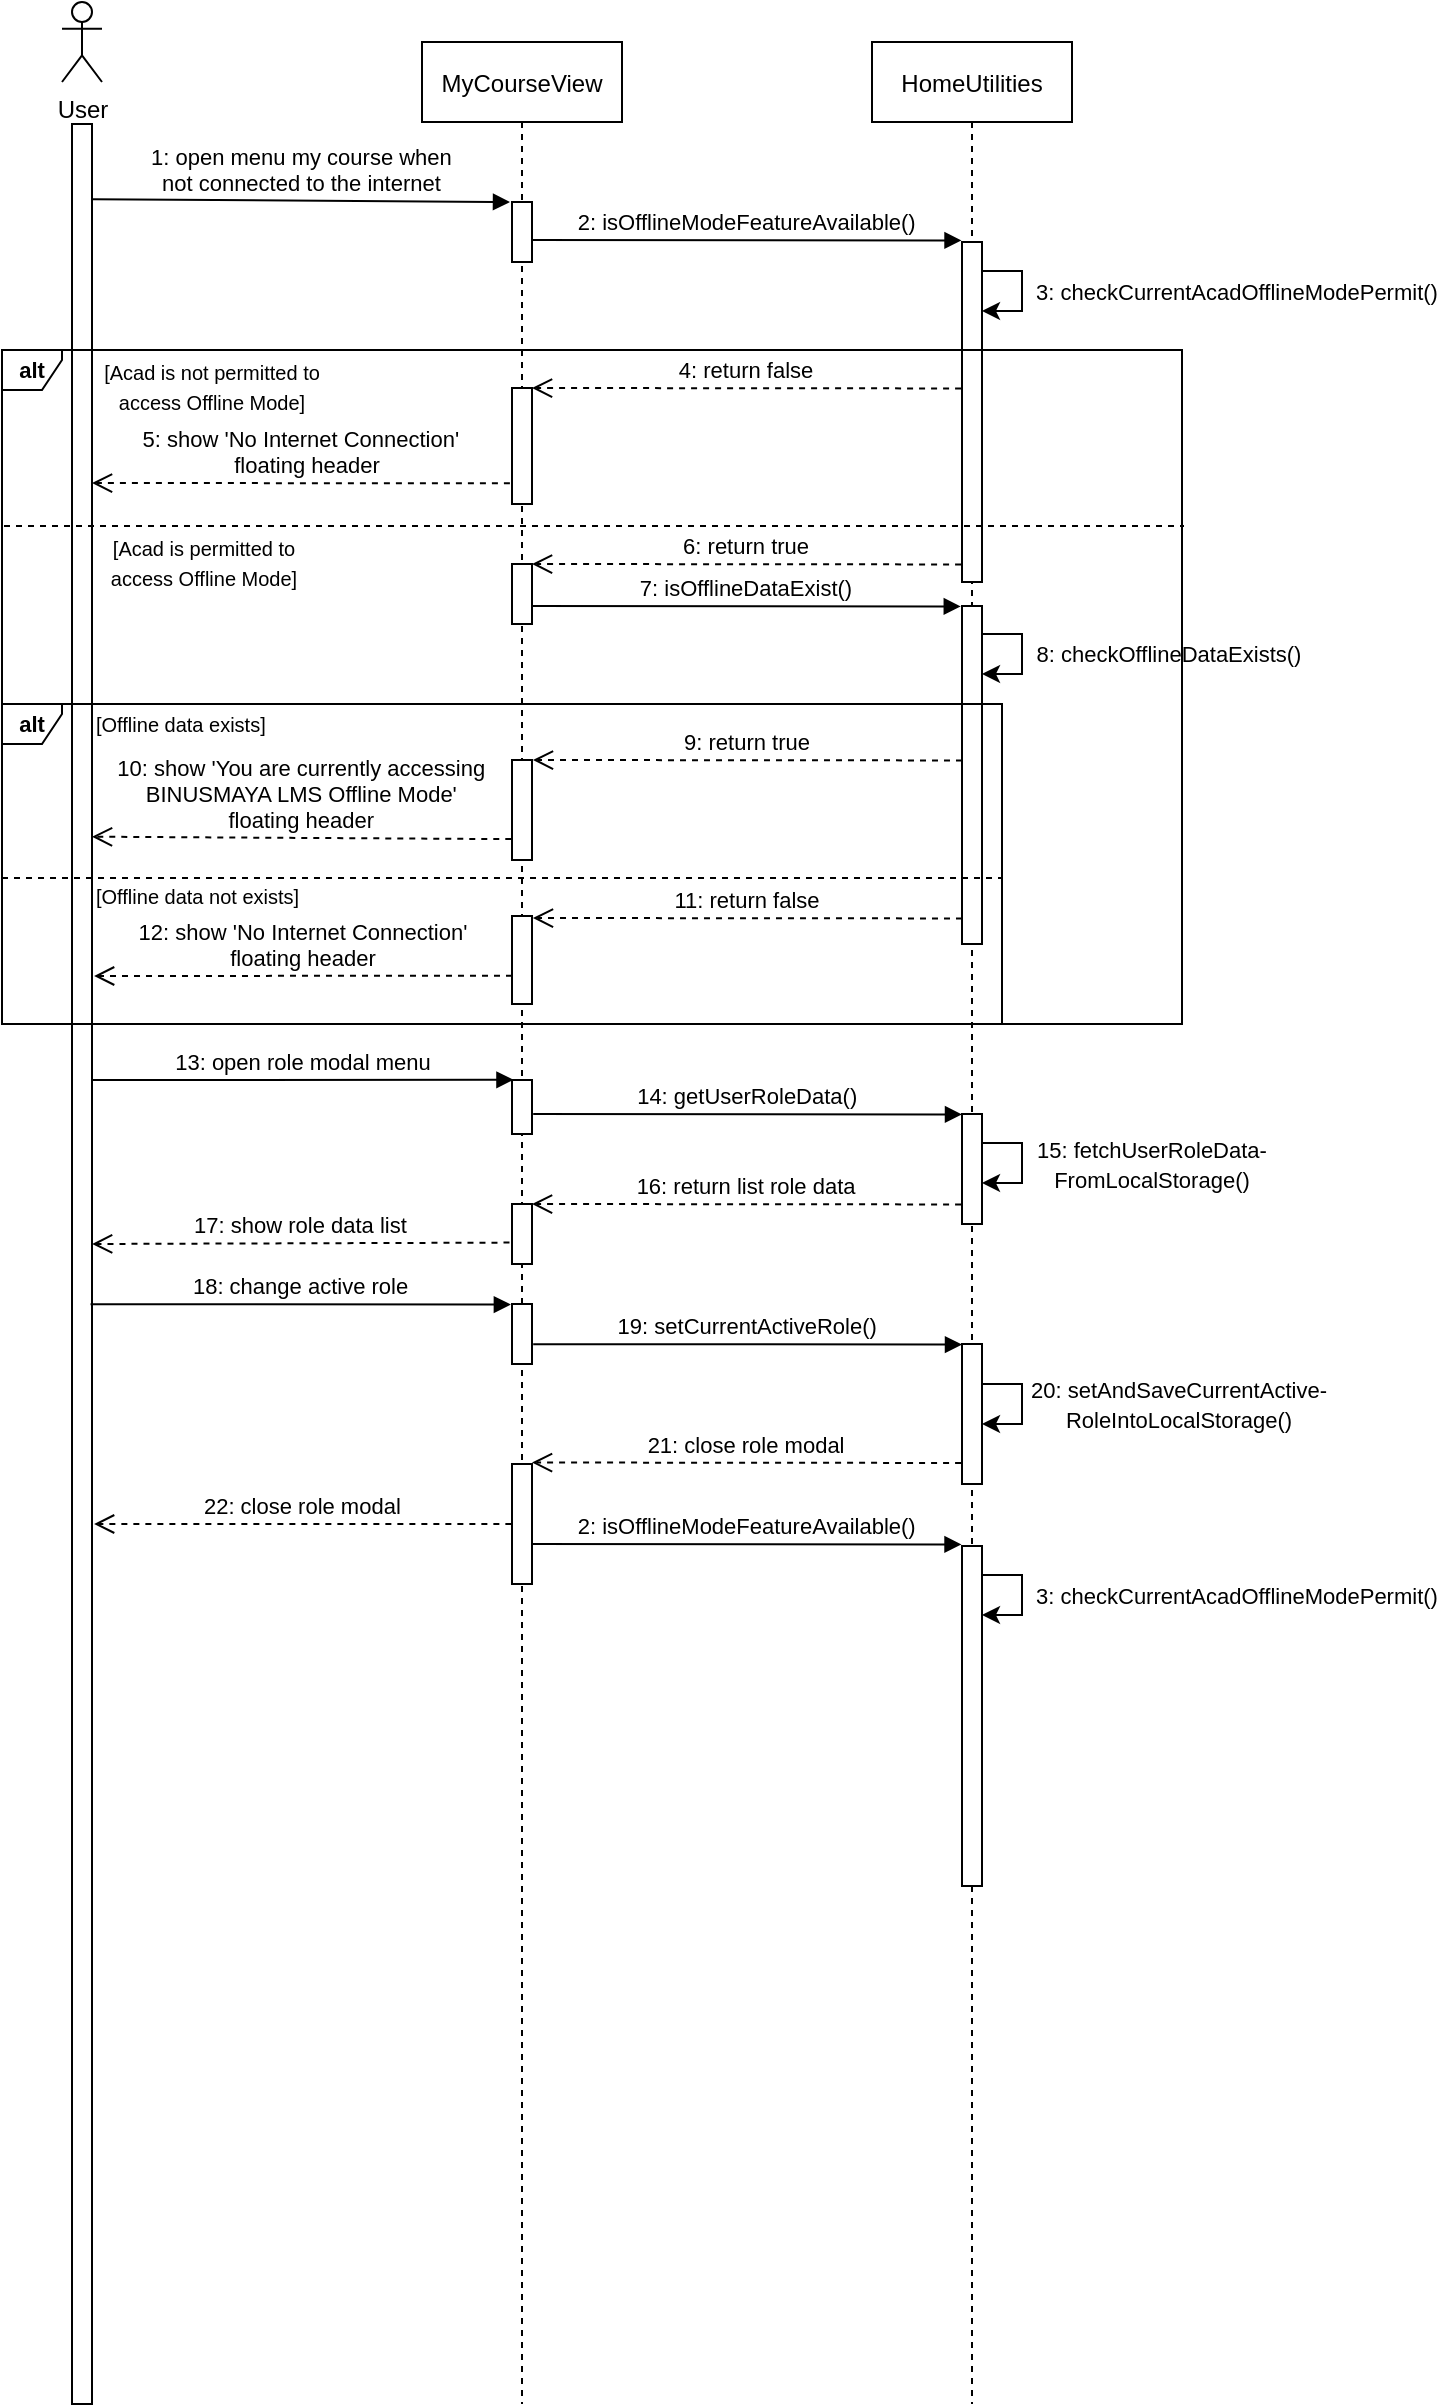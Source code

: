 <mxfile version="20.8.3" type="github">
  <diagram id="kgpKYQtTHZ0yAKxKKP6v" name="Page-1">
    <mxGraphModel dx="2613" dy="505" grid="1" gridSize="10" guides="1" tooltips="1" connect="1" arrows="1" fold="1" page="1" pageScale="1" pageWidth="850" pageHeight="1100" math="0" shadow="0">
      <root>
        <mxCell id="0" />
        <mxCell id="1" parent="0" />
        <mxCell id="3nuBFxr9cyL0pnOWT2aG-1" value="MyCourseView" style="shape=umlLifeline;perimeter=lifelinePerimeter;container=1;collapsible=0;recursiveResize=0;rounded=0;shadow=0;strokeWidth=1;" parent="1" vertex="1">
          <mxGeometry x="-680" y="59" width="100" height="1181" as="geometry" />
        </mxCell>
        <mxCell id="3nuBFxr9cyL0pnOWT2aG-2" value="" style="points=[];perimeter=orthogonalPerimeter;rounded=0;shadow=0;strokeWidth=1;" parent="3nuBFxr9cyL0pnOWT2aG-1" vertex="1">
          <mxGeometry x="45" y="80" width="10" height="30" as="geometry" />
        </mxCell>
        <mxCell id="VgFMn7d585Ha0XAmIZsE-6" value="1: open menu my course when &#xa;not connected to the internet" style="verticalAlign=bottom;endArrow=block;shadow=0;strokeWidth=1;fontStyle=0;labelBorderColor=none;labelBackgroundColor=none;exitX=1.021;exitY=0.034;exitDx=0;exitDy=0;exitPerimeter=0;" parent="3nuBFxr9cyL0pnOWT2aG-1" edge="1">
          <mxGeometry relative="1" as="geometry">
            <mxPoint x="-164.79" y="78.62" as="sourcePoint" />
            <mxPoint x="44" y="80" as="targetPoint" />
          </mxGeometry>
        </mxCell>
        <mxCell id="3nuBFxr9cyL0pnOWT2aG-5" value="HomeUtilities" style="shape=umlLifeline;perimeter=lifelinePerimeter;container=1;collapsible=0;recursiveResize=0;rounded=0;shadow=0;strokeWidth=1;" parent="1" vertex="1">
          <mxGeometry x="-455" y="59" width="100" height="1181" as="geometry" />
        </mxCell>
        <mxCell id="VgFMn7d585Ha0XAmIZsE-7" value="2: isOfflineModeFeatureAvailable()" style="verticalAlign=bottom;endArrow=block;shadow=0;strokeWidth=1;fontStyle=0;labelBorderColor=none;labelBackgroundColor=none;entryX=-0.024;entryY=0.003;entryDx=0;entryDy=0;entryPerimeter=0;" parent="3nuBFxr9cyL0pnOWT2aG-5" edge="1">
          <mxGeometry relative="1" as="geometry">
            <mxPoint x="-169.633" y="99" as="sourcePoint" />
            <mxPoint x="44.76" y="99.21" as="targetPoint" />
          </mxGeometry>
        </mxCell>
        <mxCell id="VgFMn7d585Ha0XAmIZsE-16" value="" style="points=[];perimeter=orthogonalPerimeter;rounded=0;shadow=0;strokeWidth=1;" parent="3nuBFxr9cyL0pnOWT2aG-5" vertex="1">
          <mxGeometry x="45" y="100" width="10" height="170" as="geometry" />
        </mxCell>
        <mxCell id="VgFMn7d585Ha0XAmIZsE-17" value="" style="endArrow=classic;html=1;rounded=0;labelBackgroundColor=none;labelBorderColor=none;edgeStyle=elbowEdgeStyle;" parent="3nuBFxr9cyL0pnOWT2aG-5" edge="1">
          <mxGeometry x="-1" y="41" width="50" height="50" relative="1" as="geometry">
            <mxPoint x="55" y="114.5" as="sourcePoint" />
            <mxPoint x="55" y="134.5" as="targetPoint" />
            <Array as="points">
              <mxPoint x="75" y="124.5" />
            </Array>
            <mxPoint x="-40" y="31" as="offset" />
          </mxGeometry>
        </mxCell>
        <mxCell id="D12k0bA-BJYKIJGbDswn-10" value="" style="group" parent="1" vertex="1" connectable="0">
          <mxGeometry x="-860" y="59" width="20" height="710" as="geometry" />
        </mxCell>
        <mxCell id="D12k0bA-BJYKIJGbDswn-4" value="User" style="shape=umlActor;verticalLabelPosition=bottom;verticalAlign=top;html=1;outlineConnect=0;" parent="D12k0bA-BJYKIJGbDswn-10" vertex="1">
          <mxGeometry y="-20" width="20" height="40" as="geometry" />
        </mxCell>
        <mxCell id="VgFMn7d585Ha0XAmIZsE-19" value="&lt;font style=&quot;font-size: 11px;&quot;&gt;3: checkCurrentAcadOfflineModePermit()&lt;/font&gt;" style="text;html=1;strokeColor=none;fillColor=none;align=center;verticalAlign=middle;whiteSpace=wrap;rounded=0;" parent="1" vertex="1">
          <mxGeometry x="-375" y="174" width="205" height="20" as="geometry" />
        </mxCell>
        <mxCell id="VgFMn7d585Ha0XAmIZsE-21" value="" style="points=[];perimeter=orthogonalPerimeter;rounded=0;shadow=0;strokeWidth=1;" parent="1" vertex="1">
          <mxGeometry x="-855" y="100" width="10" height="1140" as="geometry" />
        </mxCell>
        <mxCell id="VgFMn7d585Ha0XAmIZsE-23" value="&lt;b&gt;alt&lt;/b&gt;" style="shape=umlFrame;whiteSpace=wrap;html=1;fontSize=11;width=30;height=20;fillColor=none;" parent="1" vertex="1">
          <mxGeometry x="-890" y="213" width="590" height="337" as="geometry" />
        </mxCell>
        <mxCell id="VgFMn7d585Ha0XAmIZsE-24" value="&lt;span style=&quot;font-size: 10px;&quot;&gt;[Acad is not permitted to access Offline Mode]&lt;/span&gt;" style="text;html=1;strokeColor=none;fillColor=none;align=center;verticalAlign=middle;whiteSpace=wrap;rounded=0;" parent="1" vertex="1">
          <mxGeometry x="-840" y="213" width="110" height="35.5" as="geometry" />
        </mxCell>
        <mxCell id="VgFMn7d585Ha0XAmIZsE-25" value="" style="points=[];perimeter=orthogonalPerimeter;rounded=0;shadow=0;strokeWidth=1;" parent="1" vertex="1">
          <mxGeometry x="-635" y="232" width="10" height="58" as="geometry" />
        </mxCell>
        <mxCell id="VgFMn7d585Ha0XAmIZsE-26" value="4: return false" style="verticalAlign=bottom;endArrow=open;dashed=1;endSize=8;exitX=0;exitY=0.95;shadow=0;strokeWidth=1;entryX=1.046;entryY=0.283;entryDx=0;entryDy=0;entryPerimeter=0;" parent="1" edge="1">
          <mxGeometry relative="1" as="geometry">
            <mxPoint x="-625" y="232" as="targetPoint" />
            <mxPoint x="-410.46" y="232.22" as="sourcePoint" />
          </mxGeometry>
        </mxCell>
        <mxCell id="VgFMn7d585Ha0XAmIZsE-49" value="" style="line;strokeWidth=1;fillColor=none;align=left;verticalAlign=middle;spacingTop=-1;spacingLeft=3;spacingRight=3;rotatable=0;labelPosition=right;points=[];portConstraint=eastwest;strokeColor=inherit;fontSize=10;dashed=1;" parent="1" vertex="1">
          <mxGeometry x="-889" y="297" width="590" height="8" as="geometry" />
        </mxCell>
        <mxCell id="VgFMn7d585Ha0XAmIZsE-50" value="&lt;span style=&quot;font-size: 10px;&quot;&gt;[Acad is permitted to access Offline Mode]&lt;/span&gt;" style="text;html=1;strokeColor=none;fillColor=none;align=center;verticalAlign=middle;whiteSpace=wrap;rounded=0;" parent="1" vertex="1">
          <mxGeometry x="-844" y="301" width="110" height="35.5" as="geometry" />
        </mxCell>
        <mxCell id="VgFMn7d585Ha0XAmIZsE-52" value="6: return true" style="verticalAlign=bottom;endArrow=open;dashed=1;endSize=8;exitX=0;exitY=0.95;shadow=0;strokeWidth=1;entryX=1.046;entryY=0.283;entryDx=0;entryDy=0;entryPerimeter=0;" parent="1" edge="1">
          <mxGeometry relative="1" as="geometry">
            <mxPoint x="-625.0" y="320" as="targetPoint" />
            <mxPoint x="-410.46" y="320.22" as="sourcePoint" />
          </mxGeometry>
        </mxCell>
        <mxCell id="Guo4P8dY95QTmtFHYeZ4-5" value="5: show &#39;No Internet Connection&#39;&#xa;  floating header" style="verticalAlign=bottom;endArrow=open;dashed=1;endSize=8;shadow=0;strokeWidth=1;entryX=1.046;entryY=0.283;entryDx=0;entryDy=0;entryPerimeter=0;exitX=-0.105;exitY=0.86;exitDx=0;exitDy=0;exitPerimeter=0;labelBackgroundColor=none;" parent="1" edge="1">
          <mxGeometry relative="1" as="geometry">
            <mxPoint x="-845.0" y="279.5" as="targetPoint" />
            <mxPoint x="-636.05" y="279.66" as="sourcePoint" />
          </mxGeometry>
        </mxCell>
        <mxCell id="Guo4P8dY95QTmtFHYeZ4-6" value="" style="points=[];perimeter=orthogonalPerimeter;rounded=0;shadow=0;strokeWidth=1;" parent="1" vertex="1">
          <mxGeometry x="-635" y="320" width="10" height="30" as="geometry" />
        </mxCell>
        <mxCell id="Guo4P8dY95QTmtFHYeZ4-7" value="7: isOfflineDataExist()" style="verticalAlign=bottom;endArrow=block;shadow=0;strokeWidth=1;fontStyle=0;labelBorderColor=none;labelBackgroundColor=none;entryX=-0.024;entryY=0.003;entryDx=0;entryDy=0;entryPerimeter=0;" parent="1" edge="1">
          <mxGeometry relative="1" as="geometry">
            <mxPoint x="-625.003" y="341" as="sourcePoint" />
            <mxPoint x="-410.61" y="341.21" as="targetPoint" />
          </mxGeometry>
        </mxCell>
        <mxCell id="Guo4P8dY95QTmtFHYeZ4-8" value="" style="endArrow=classic;html=1;rounded=0;labelBackgroundColor=none;labelBorderColor=none;edgeStyle=elbowEdgeStyle;" parent="1" edge="1">
          <mxGeometry x="-1" y="41" width="50" height="50" relative="1" as="geometry">
            <mxPoint x="-400" y="355" as="sourcePoint" />
            <mxPoint x="-400" y="375" as="targetPoint" />
            <Array as="points">
              <mxPoint x="-380" y="365" />
            </Array>
            <mxPoint x="-40" y="31" as="offset" />
          </mxGeometry>
        </mxCell>
        <mxCell id="Guo4P8dY95QTmtFHYeZ4-9" value="&lt;font style=&quot;font-size: 11px;&quot;&gt;8: checkOfflineDataExists()&lt;/font&gt;" style="text;html=1;strokeColor=none;fillColor=none;align=center;verticalAlign=middle;whiteSpace=wrap;rounded=0;" parent="1" vertex="1">
          <mxGeometry x="-374" y="354.5" width="135" height="20" as="geometry" />
        </mxCell>
        <mxCell id="Guo4P8dY95QTmtFHYeZ4-10" value="" style="points=[];perimeter=orthogonalPerimeter;rounded=0;shadow=0;strokeWidth=1;" parent="1" vertex="1">
          <mxGeometry x="-410" y="341" width="10" height="169" as="geometry" />
        </mxCell>
        <mxCell id="Guo4P8dY95QTmtFHYeZ4-11" value="&lt;b&gt;alt&lt;/b&gt;" style="shape=umlFrame;whiteSpace=wrap;html=1;fontSize=11;width=30;height=20;fillColor=none;" parent="1" vertex="1">
          <mxGeometry x="-890" y="390" width="500" height="160" as="geometry" />
        </mxCell>
        <mxCell id="Guo4P8dY95QTmtFHYeZ4-12" value="&lt;span style=&quot;font-size: 10px;&quot;&gt;[Offline data exists]&lt;/span&gt;" style="text;html=1;strokeColor=none;fillColor=none;align=left;verticalAlign=middle;whiteSpace=wrap;rounded=0;" parent="1" vertex="1">
          <mxGeometry x="-845" y="390" width="110" height="20" as="geometry" />
        </mxCell>
        <mxCell id="Guo4P8dY95QTmtFHYeZ4-13" value="9: return true" style="verticalAlign=bottom;endArrow=open;dashed=1;endSize=8;exitX=0;exitY=0.95;shadow=0;strokeWidth=1;entryX=1.046;entryY=0.283;entryDx=0;entryDy=0;entryPerimeter=0;" parent="1" edge="1">
          <mxGeometry relative="1" as="geometry">
            <mxPoint x="-624.54" y="418" as="targetPoint" />
            <mxPoint x="-410.0" y="418.22" as="sourcePoint" />
          </mxGeometry>
        </mxCell>
        <mxCell id="Guo4P8dY95QTmtFHYeZ4-14" value="" style="points=[];perimeter=orthogonalPerimeter;rounded=0;shadow=0;strokeWidth=1;" parent="1" vertex="1">
          <mxGeometry x="-635" y="418" width="10" height="50" as="geometry" />
        </mxCell>
        <mxCell id="Guo4P8dY95QTmtFHYeZ4-15" value="10: show &#39;You are currently accessing &#xa;BINUSMAYA LMS Offline Mode&#39; &#xa;floating header" style="verticalAlign=bottom;endArrow=open;dashed=1;endSize=8;shadow=0;strokeWidth=1;entryX=1.046;entryY=0.283;entryDx=0;entryDy=0;entryPerimeter=0;exitX=-0.036;exitY=0.882;exitDx=0;exitDy=0;exitPerimeter=0;labelBackgroundColor=none;" parent="1" edge="1">
          <mxGeometry relative="1" as="geometry">
            <mxPoint x="-845.0" y="456.35" as="targetPoint" />
            <mxPoint x="-635.36" y="457.56" as="sourcePoint" />
          </mxGeometry>
        </mxCell>
        <mxCell id="Guo4P8dY95QTmtFHYeZ4-18" value="" style="line;strokeWidth=1;fillColor=none;align=left;verticalAlign=middle;spacingTop=-1;spacingLeft=3;spacingRight=3;rotatable=0;labelPosition=right;points=[];portConstraint=eastwest;strokeColor=inherit;fontSize=10;dashed=1;" parent="1" vertex="1">
          <mxGeometry x="-890" y="473" width="500" height="8" as="geometry" />
        </mxCell>
        <mxCell id="Guo4P8dY95QTmtFHYeZ4-19" value="&lt;span style=&quot;font-size: 10px;&quot;&gt;[Offline data not exists]&lt;/span&gt;" style="text;html=1;strokeColor=none;fillColor=none;align=left;verticalAlign=middle;whiteSpace=wrap;rounded=0;" parent="1" vertex="1">
          <mxGeometry x="-845" y="476" width="110" height="20" as="geometry" />
        </mxCell>
        <mxCell id="Guo4P8dY95QTmtFHYeZ4-20" value="" style="points=[];perimeter=orthogonalPerimeter;rounded=0;shadow=0;strokeWidth=1;" parent="1" vertex="1">
          <mxGeometry x="-635" y="496" width="10" height="44" as="geometry" />
        </mxCell>
        <mxCell id="Guo4P8dY95QTmtFHYeZ4-21" value="11: return false" style="verticalAlign=bottom;endArrow=open;dashed=1;endSize=8;exitX=0;exitY=0.95;shadow=0;strokeWidth=1;entryX=1.046;entryY=0.283;entryDx=0;entryDy=0;entryPerimeter=0;" parent="1" edge="1">
          <mxGeometry relative="1" as="geometry">
            <mxPoint x="-624.54" y="497" as="targetPoint" />
            <mxPoint x="-410.0" y="497.22" as="sourcePoint" />
          </mxGeometry>
        </mxCell>
        <mxCell id="Guo4P8dY95QTmtFHYeZ4-22" value="12: show &#39;No Internet Connection&#39; &#xa;floating header" style="verticalAlign=bottom;endArrow=open;dashed=1;endSize=8;shadow=0;strokeWidth=1;entryX=1.046;entryY=0.283;entryDx=0;entryDy=0;entryPerimeter=0;exitX=0;exitY=0.908;exitDx=0;exitDy=0;exitPerimeter=0;labelBackgroundColor=none;" parent="1" edge="1">
          <mxGeometry relative="1" as="geometry">
            <mxPoint x="-843.95" y="526.0" as="targetPoint" />
            <mxPoint x="-635" y="525.848" as="sourcePoint" />
          </mxGeometry>
        </mxCell>
        <mxCell id="Guo4P8dY95QTmtFHYeZ4-23" value="13: open role modal menu" style="verticalAlign=bottom;endArrow=block;shadow=0;strokeWidth=1;fontStyle=0;labelBorderColor=none;labelBackgroundColor=none;entryX=0.073;entryY=-0.003;entryDx=0;entryDy=0;entryPerimeter=0;" parent="1" target="Guo4P8dY95QTmtFHYeZ4-24" edge="1">
          <mxGeometry relative="1" as="geometry">
            <mxPoint x="-845" y="578.0" as="sourcePoint" />
            <mxPoint x="-720" y="578" as="targetPoint" />
          </mxGeometry>
        </mxCell>
        <mxCell id="Guo4P8dY95QTmtFHYeZ4-24" value="" style="points=[];perimeter=orthogonalPerimeter;rounded=0;shadow=0;strokeWidth=1;" parent="1" vertex="1">
          <mxGeometry x="-635" y="578" width="10" height="27" as="geometry" />
        </mxCell>
        <mxCell id="Guo4P8dY95QTmtFHYeZ4-25" value="" style="points=[];perimeter=orthogonalPerimeter;rounded=0;shadow=0;strokeWidth=1;" parent="1" vertex="1">
          <mxGeometry x="-410" y="595" width="10" height="55" as="geometry" />
        </mxCell>
        <mxCell id="Guo4P8dY95QTmtFHYeZ4-26" value="14: getUserRoleData()" style="verticalAlign=bottom;endArrow=block;shadow=0;strokeWidth=1;fontStyle=0;labelBorderColor=none;labelBackgroundColor=none;entryX=-0.024;entryY=0.003;entryDx=0;entryDy=0;entryPerimeter=0;" parent="1" edge="1">
          <mxGeometry relative="1" as="geometry">
            <mxPoint x="-624.393" y="595.0" as="sourcePoint" />
            <mxPoint x="-410.0" y="595.21" as="targetPoint" />
          </mxGeometry>
        </mxCell>
        <mxCell id="Guo4P8dY95QTmtFHYeZ4-27" value="" style="endArrow=classic;html=1;rounded=0;labelBackgroundColor=none;labelBorderColor=none;edgeStyle=elbowEdgeStyle;" parent="1" edge="1">
          <mxGeometry x="-1" y="41" width="50" height="50" relative="1" as="geometry">
            <mxPoint x="-400.0" y="609.5" as="sourcePoint" />
            <mxPoint x="-400.0" y="629.5" as="targetPoint" />
            <Array as="points">
              <mxPoint x="-380" y="619.5" />
            </Array>
            <mxPoint x="-40" y="31" as="offset" />
          </mxGeometry>
        </mxCell>
        <mxCell id="Guo4P8dY95QTmtFHYeZ4-28" value="&lt;font style=&quot;font-size: 11px;&quot;&gt;15: fetchUserRoleData-FromLocalStorage()&lt;/font&gt;" style="text;html=1;strokeColor=none;fillColor=none;align=center;verticalAlign=middle;whiteSpace=wrap;rounded=0;" parent="1" vertex="1">
          <mxGeometry x="-375" y="610" width="120" height="20" as="geometry" />
        </mxCell>
        <mxCell id="Guo4P8dY95QTmtFHYeZ4-29" value="16: return list role data" style="verticalAlign=bottom;endArrow=open;dashed=1;endSize=8;exitX=0;exitY=0.95;shadow=0;strokeWidth=1;entryX=1.046;entryY=0.283;entryDx=0;entryDy=0;entryPerimeter=0;" parent="1" edge="1">
          <mxGeometry relative="1" as="geometry">
            <mxPoint x="-625.0" y="640" as="targetPoint" />
            <mxPoint x="-410.46" y="640.22" as="sourcePoint" />
          </mxGeometry>
        </mxCell>
        <mxCell id="Guo4P8dY95QTmtFHYeZ4-31" value="" style="points=[];perimeter=orthogonalPerimeter;rounded=0;shadow=0;strokeWidth=1;" parent="1" vertex="1">
          <mxGeometry x="-635" y="640" width="10" height="30" as="geometry" />
        </mxCell>
        <mxCell id="Guo4P8dY95QTmtFHYeZ4-32" value="17: show role data list" style="verticalAlign=bottom;endArrow=open;dashed=1;endSize=8;shadow=0;strokeWidth=1;entryX=1.046;entryY=0.283;entryDx=0;entryDy=0;entryPerimeter=0;exitX=-0.026;exitY=0.739;exitDx=0;exitDy=0;exitPerimeter=0;labelBackgroundColor=none;" parent="1" edge="1">
          <mxGeometry relative="1" as="geometry">
            <mxPoint x="-844.95" y="660" as="targetPoint" />
            <mxPoint x="-636.26" y="659.299" as="sourcePoint" />
          </mxGeometry>
        </mxCell>
        <mxCell id="Guo4P8dY95QTmtFHYeZ4-33" value="18: change active role" style="verticalAlign=bottom;endArrow=block;shadow=0;strokeWidth=1;fontStyle=0;labelBorderColor=none;labelBackgroundColor=none;entryX=-0.056;entryY=0.009;entryDx=0;entryDy=0;entryPerimeter=0;" parent="1" target="Guo4P8dY95QTmtFHYeZ4-34" edge="1">
          <mxGeometry relative="1" as="geometry">
            <mxPoint x="-845.73" y="690.08" as="sourcePoint" />
            <mxPoint x="-715.0" y="689.999" as="targetPoint" />
          </mxGeometry>
        </mxCell>
        <mxCell id="Guo4P8dY95QTmtFHYeZ4-34" value="" style="points=[];perimeter=orthogonalPerimeter;rounded=0;shadow=0;strokeWidth=1;" parent="1" vertex="1">
          <mxGeometry x="-635" y="690" width="10" height="30" as="geometry" />
        </mxCell>
        <mxCell id="Guo4P8dY95QTmtFHYeZ4-35" value="19: setCurrentActiveRole()" style="verticalAlign=bottom;endArrow=block;shadow=0;strokeWidth=1;fontStyle=0;labelBorderColor=none;labelBackgroundColor=none;entryX=-0.024;entryY=0.003;entryDx=0;entryDy=0;entryPerimeter=0;" parent="1" edge="1">
          <mxGeometry relative="1" as="geometry">
            <mxPoint x="-624.393" y="710.07" as="sourcePoint" />
            <mxPoint x="-410.0" y="710.28" as="targetPoint" />
          </mxGeometry>
        </mxCell>
        <mxCell id="Guo4P8dY95QTmtFHYeZ4-36" value="" style="points=[];perimeter=orthogonalPerimeter;rounded=0;shadow=0;strokeWidth=1;" parent="1" vertex="1">
          <mxGeometry x="-410" y="710" width="10" height="70" as="geometry" />
        </mxCell>
        <mxCell id="Guo4P8dY95QTmtFHYeZ4-37" value="" style="endArrow=classic;html=1;rounded=0;labelBackgroundColor=none;labelBorderColor=none;edgeStyle=elbowEdgeStyle;" parent="1" edge="1">
          <mxGeometry x="-1" y="41" width="50" height="50" relative="1" as="geometry">
            <mxPoint x="-400" y="730" as="sourcePoint" />
            <mxPoint x="-400" y="750" as="targetPoint" />
            <Array as="points">
              <mxPoint x="-380" y="740" />
            </Array>
            <mxPoint x="-40" y="31" as="offset" />
          </mxGeometry>
        </mxCell>
        <mxCell id="Guo4P8dY95QTmtFHYeZ4-38" value="&lt;font style=&quot;font-size: 11px;&quot;&gt;20: setAndSaveCurrentActive-&lt;br&gt;RoleIntoLocalStorage()&lt;/font&gt;" style="text;html=1;strokeColor=none;fillColor=none;align=center;verticalAlign=middle;whiteSpace=wrap;rounded=0;" parent="1" vertex="1">
          <mxGeometry x="-379" y="729.5" width="155" height="20" as="geometry" />
        </mxCell>
        <mxCell id="Guo4P8dY95QTmtFHYeZ4-39" value="21: close role modal" style="verticalAlign=bottom;endArrow=open;dashed=1;endSize=8;exitX=0;exitY=0.95;shadow=0;strokeWidth=1;entryX=1.046;entryY=0.283;entryDx=0;entryDy=0;entryPerimeter=0;" parent="1" edge="1">
          <mxGeometry relative="1" as="geometry">
            <mxPoint x="-625.0" y="769.26" as="targetPoint" />
            <mxPoint x="-410.46" y="769.48" as="sourcePoint" />
          </mxGeometry>
        </mxCell>
        <mxCell id="Guo4P8dY95QTmtFHYeZ4-40" value="" style="points=[];perimeter=orthogonalPerimeter;rounded=0;shadow=0;strokeWidth=1;" parent="1" vertex="1">
          <mxGeometry x="-635" y="770" width="10" height="60" as="geometry" />
        </mxCell>
        <mxCell id="Guo4P8dY95QTmtFHYeZ4-42" value="22: close role modal" style="verticalAlign=bottom;endArrow=open;dashed=1;endSize=8;shadow=0;strokeWidth=1;entryX=1.046;entryY=0.283;entryDx=0;entryDy=0;entryPerimeter=0;labelBackgroundColor=none;exitX=-0.032;exitY=0.499;exitDx=0;exitDy=0;exitPerimeter=0;" parent="1" source="Guo4P8dY95QTmtFHYeZ4-40" edge="1">
          <mxGeometry relative="1" as="geometry">
            <mxPoint x="-843.95" y="800" as="targetPoint" />
            <mxPoint x="-650" y="800" as="sourcePoint" />
          </mxGeometry>
        </mxCell>
        <mxCell id="Guo4P8dY95QTmtFHYeZ4-70" value="2: isOfflineModeFeatureAvailable()" style="verticalAlign=bottom;endArrow=block;shadow=0;strokeWidth=1;fontStyle=0;labelBorderColor=none;labelBackgroundColor=none;entryX=-0.024;entryY=0.003;entryDx=0;entryDy=0;entryPerimeter=0;" parent="1" edge="1">
          <mxGeometry relative="1" as="geometry">
            <mxPoint x="-624.633" y="810" as="sourcePoint" />
            <mxPoint x="-410.24" y="810.21" as="targetPoint" />
          </mxGeometry>
        </mxCell>
        <mxCell id="Guo4P8dY95QTmtFHYeZ4-71" value="" style="points=[];perimeter=orthogonalPerimeter;rounded=0;shadow=0;strokeWidth=1;" parent="1" vertex="1">
          <mxGeometry x="-410" y="811" width="10" height="170" as="geometry" />
        </mxCell>
        <mxCell id="Guo4P8dY95QTmtFHYeZ4-72" value="" style="endArrow=classic;html=1;rounded=0;labelBackgroundColor=none;labelBorderColor=none;edgeStyle=elbowEdgeStyle;" parent="1" edge="1">
          <mxGeometry x="-1" y="41" width="50" height="50" relative="1" as="geometry">
            <mxPoint x="-400" y="825.5" as="sourcePoint" />
            <mxPoint x="-400" y="845.5" as="targetPoint" />
            <Array as="points">
              <mxPoint x="-380" y="835.5" />
            </Array>
            <mxPoint x="-40" y="31" as="offset" />
          </mxGeometry>
        </mxCell>
        <mxCell id="Guo4P8dY95QTmtFHYeZ4-73" value="&lt;font style=&quot;font-size: 11px;&quot;&gt;3: checkCurrentAcadOfflineModePermit()&lt;/font&gt;" style="text;html=1;strokeColor=none;fillColor=none;align=center;verticalAlign=middle;whiteSpace=wrap;rounded=0;" parent="1" vertex="1">
          <mxGeometry x="-375" y="826" width="205" height="20" as="geometry" />
        </mxCell>
      </root>
    </mxGraphModel>
  </diagram>
</mxfile>
